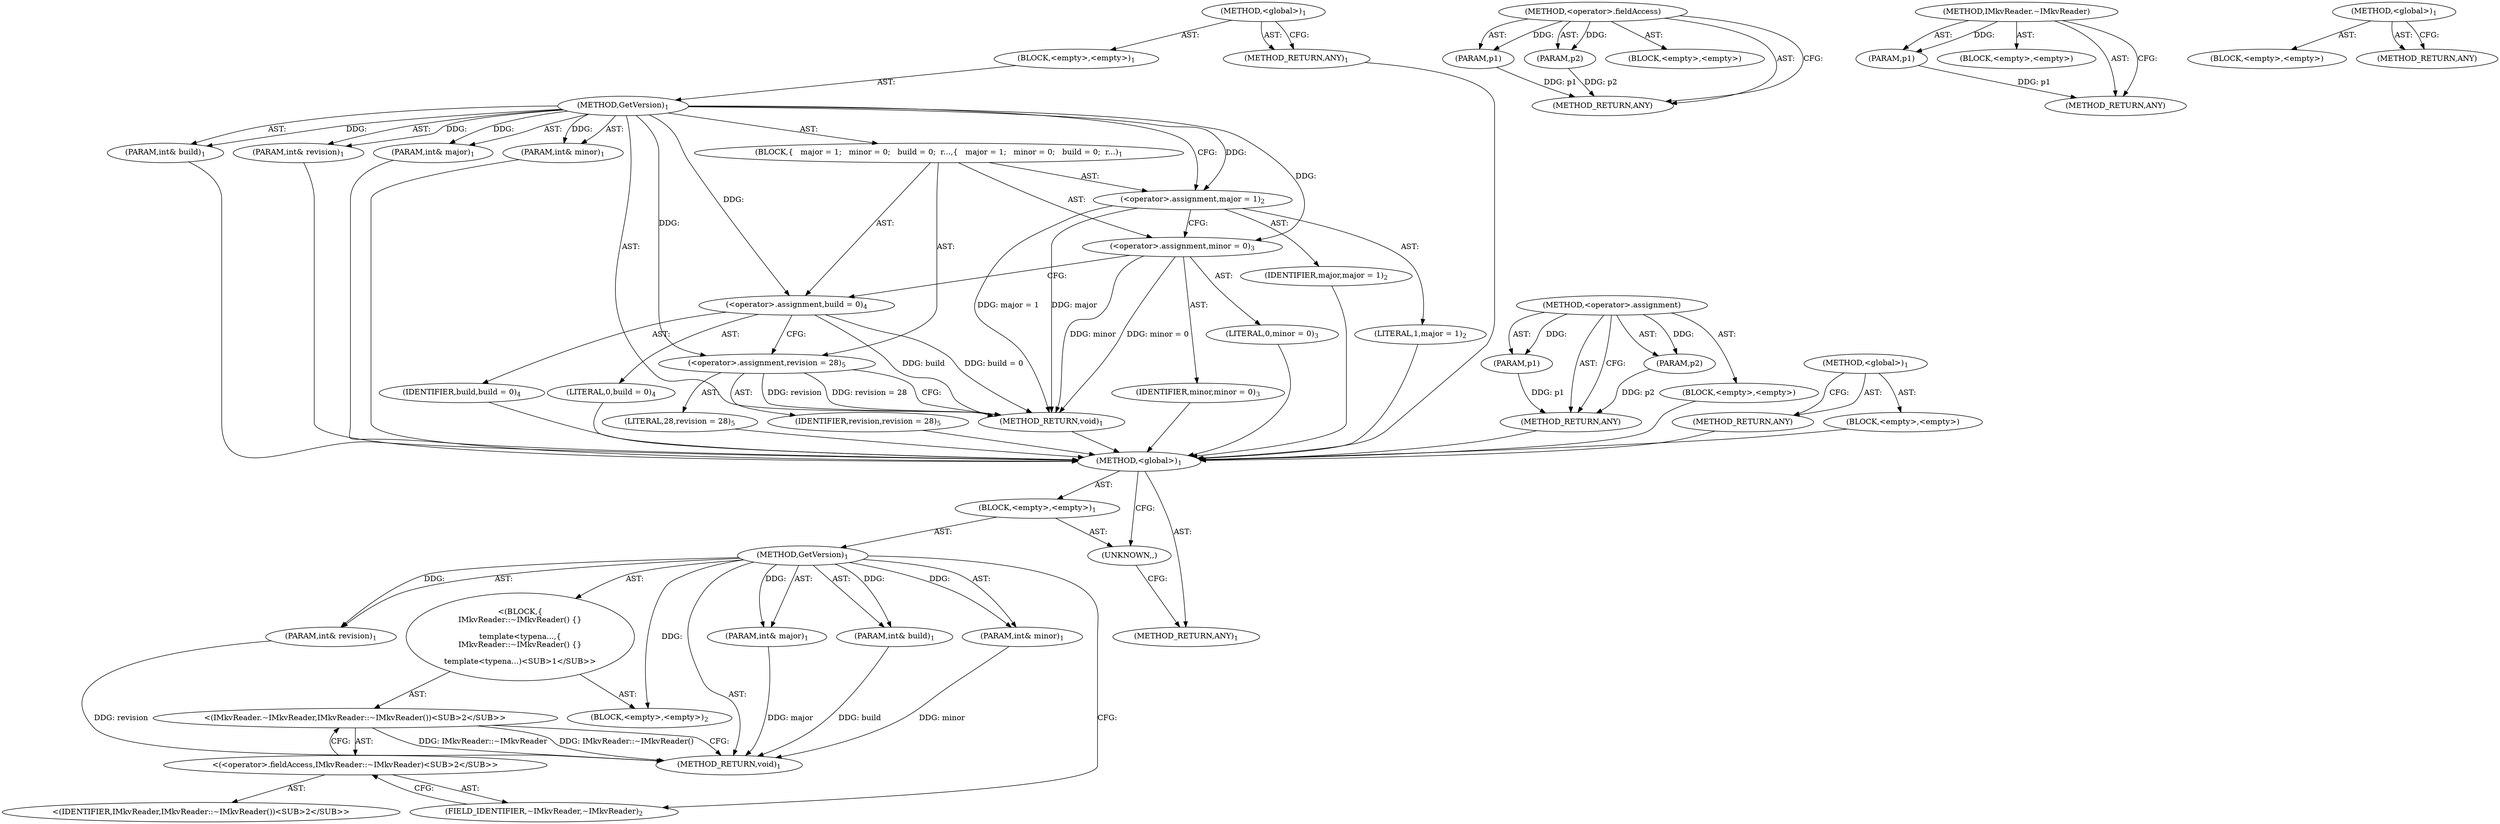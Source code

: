 digraph "&lt;global&gt;" {
vulnerable_6 [label=<(METHOD,&lt;global&gt;)<SUB>1</SUB>>];
vulnerable_7 [label=<(BLOCK,&lt;empty&gt;,&lt;empty&gt;)<SUB>1</SUB>>];
vulnerable_8 [label=<(METHOD,GetVersion)<SUB>1</SUB>>];
vulnerable_9 [label=<(PARAM,int&amp; major)<SUB>1</SUB>>];
vulnerable_10 [label=<(PARAM,int&amp; minor)<SUB>1</SUB>>];
vulnerable_11 [label=<(PARAM,int&amp; build)<SUB>1</SUB>>];
vulnerable_12 [label=<(PARAM,int&amp; revision)<SUB>1</SUB>>];
vulnerable_13 [label=<(BLOCK,{
   major = 1;
   minor = 0;
   build = 0;
  r...,{
   major = 1;
   minor = 0;
   build = 0;
  r...)<SUB>1</SUB>>];
vulnerable_14 [label=<(&lt;operator&gt;.assignment,major = 1)<SUB>2</SUB>>];
vulnerable_15 [label=<(IDENTIFIER,major,major = 1)<SUB>2</SUB>>];
vulnerable_16 [label=<(LITERAL,1,major = 1)<SUB>2</SUB>>];
vulnerable_17 [label=<(&lt;operator&gt;.assignment,minor = 0)<SUB>3</SUB>>];
vulnerable_18 [label=<(IDENTIFIER,minor,minor = 0)<SUB>3</SUB>>];
vulnerable_19 [label=<(LITERAL,0,minor = 0)<SUB>3</SUB>>];
vulnerable_20 [label=<(&lt;operator&gt;.assignment,build = 0)<SUB>4</SUB>>];
vulnerable_21 [label=<(IDENTIFIER,build,build = 0)<SUB>4</SUB>>];
vulnerable_22 [label=<(LITERAL,0,build = 0)<SUB>4</SUB>>];
vulnerable_23 [label=<(&lt;operator&gt;.assignment,revision = 28)<SUB>5</SUB>>];
vulnerable_24 [label=<(IDENTIFIER,revision,revision = 28)<SUB>5</SUB>>];
vulnerable_25 [label=<(LITERAL,28,revision = 28)<SUB>5</SUB>>];
vulnerable_26 [label=<(METHOD_RETURN,void)<SUB>1</SUB>>];
vulnerable_28 [label=<(METHOD_RETURN,ANY)<SUB>1</SUB>>];
vulnerable_43 [label=<(METHOD,&lt;operator&gt;.assignment)>];
vulnerable_44 [label=<(PARAM,p1)>];
vulnerable_45 [label=<(PARAM,p2)>];
vulnerable_46 [label=<(BLOCK,&lt;empty&gt;,&lt;empty&gt;)>];
vulnerable_47 [label=<(METHOD_RETURN,ANY)>];
vulnerable_37 [label=<(METHOD,&lt;global&gt;)<SUB>1</SUB>>];
vulnerable_38 [label=<(BLOCK,&lt;empty&gt;,&lt;empty&gt;)>];
vulnerable_39 [label=<(METHOD_RETURN,ANY)>];
fixed_6 [label=<(METHOD,&lt;global&gt;)<SUB>1</SUB>>];
fixed_7 [label=<(BLOCK,&lt;empty&gt;,&lt;empty&gt;)<SUB>1</SUB>>];
fixed_8 [label=<(METHOD,GetVersion)<SUB>1</SUB>>];
fixed_9 [label=<(PARAM,int&amp; major)<SUB>1</SUB>>];
fixed_10 [label=<(PARAM,int&amp; minor)<SUB>1</SUB>>];
fixed_11 [label=<(PARAM,int&amp; build)<SUB>1</SUB>>];
fixed_12 [label=<(PARAM,int&amp; revision)<SUB>1</SUB>>];
fixed_13 [label="<(BLOCK,{
IMkvReader::~IMkvReader() {}

template&lt;typena...,{
IMkvReader::~IMkvReader() {}

template&lt;typena...)<SUB>1</SUB>>"];
fixed_14 [label="<(IMkvReader.~IMkvReader,IMkvReader::~IMkvReader())<SUB>2</SUB>>"];
fixed_15 [label="<(&lt;operator&gt;.fieldAccess,IMkvReader::~IMkvReader)<SUB>2</SUB>>"];
fixed_16 [label="<(IDENTIFIER,IMkvReader,IMkvReader::~IMkvReader())<SUB>2</SUB>>"];
fixed_17 [label=<(FIELD_IDENTIFIER,~IMkvReader,~IMkvReader)<SUB>2</SUB>>];
fixed_18 [label=<(BLOCK,&lt;empty&gt;,&lt;empty&gt;)<SUB>2</SUB>>];
fixed_19 [label=<(METHOD_RETURN,void)<SUB>1</SUB>>];
fixed_21 [label=<(UNKNOWN,,)>];
fixed_22 [label=<(METHOD_RETURN,ANY)<SUB>1</SUB>>];
fixed_41 [label=<(METHOD,&lt;operator&gt;.fieldAccess)>];
fixed_42 [label=<(PARAM,p1)>];
fixed_43 [label=<(PARAM,p2)>];
fixed_44 [label=<(BLOCK,&lt;empty&gt;,&lt;empty&gt;)>];
fixed_45 [label=<(METHOD_RETURN,ANY)>];
fixed_37 [label=<(METHOD,IMkvReader.~IMkvReader)>];
fixed_38 [label=<(PARAM,p1)>];
fixed_39 [label=<(BLOCK,&lt;empty&gt;,&lt;empty&gt;)>];
fixed_40 [label=<(METHOD_RETURN,ANY)>];
fixed_31 [label=<(METHOD,&lt;global&gt;)<SUB>1</SUB>>];
fixed_32 [label=<(BLOCK,&lt;empty&gt;,&lt;empty&gt;)>];
fixed_33 [label=<(METHOD_RETURN,ANY)>];
vulnerable_6 -> vulnerable_7  [key=0, label="AST: "];
vulnerable_6 -> vulnerable_28  [key=0, label="AST: "];
vulnerable_6 -> vulnerable_28  [key=1, label="CFG: "];
vulnerable_7 -> vulnerable_8  [key=0, label="AST: "];
vulnerable_8 -> vulnerable_9  [key=0, label="AST: "];
vulnerable_8 -> vulnerable_9  [key=1, label="DDG: "];
vulnerable_8 -> vulnerable_10  [key=0, label="AST: "];
vulnerable_8 -> vulnerable_10  [key=1, label="DDG: "];
vulnerable_8 -> vulnerable_11  [key=0, label="AST: "];
vulnerable_8 -> vulnerable_11  [key=1, label="DDG: "];
vulnerable_8 -> vulnerable_12  [key=0, label="AST: "];
vulnerable_8 -> vulnerable_12  [key=1, label="DDG: "];
vulnerable_8 -> vulnerable_13  [key=0, label="AST: "];
vulnerable_8 -> vulnerable_26  [key=0, label="AST: "];
vulnerable_8 -> vulnerable_14  [key=0, label="CFG: "];
vulnerable_8 -> vulnerable_14  [key=1, label="DDG: "];
vulnerable_8 -> vulnerable_17  [key=0, label="DDG: "];
vulnerable_8 -> vulnerable_20  [key=0, label="DDG: "];
vulnerable_8 -> vulnerable_23  [key=0, label="DDG: "];
vulnerable_9 -> fixed_6  [key=0];
vulnerable_10 -> fixed_6  [key=0];
vulnerable_11 -> fixed_6  [key=0];
vulnerable_12 -> fixed_6  [key=0];
vulnerable_13 -> vulnerable_14  [key=0, label="AST: "];
vulnerable_13 -> vulnerable_17  [key=0, label="AST: "];
vulnerable_13 -> vulnerable_20  [key=0, label="AST: "];
vulnerable_13 -> vulnerable_23  [key=0, label="AST: "];
vulnerable_14 -> vulnerable_15  [key=0, label="AST: "];
vulnerable_14 -> vulnerable_16  [key=0, label="AST: "];
vulnerable_14 -> vulnerable_17  [key=0, label="CFG: "];
vulnerable_14 -> vulnerable_26  [key=0, label="DDG: major"];
vulnerable_14 -> vulnerable_26  [key=1, label="DDG: major = 1"];
vulnerable_15 -> fixed_6  [key=0];
vulnerable_16 -> fixed_6  [key=0];
vulnerable_17 -> vulnerable_18  [key=0, label="AST: "];
vulnerable_17 -> vulnerable_19  [key=0, label="AST: "];
vulnerable_17 -> vulnerable_20  [key=0, label="CFG: "];
vulnerable_17 -> vulnerable_26  [key=0, label="DDG: minor"];
vulnerable_17 -> vulnerable_26  [key=1, label="DDG: minor = 0"];
vulnerable_18 -> fixed_6  [key=0];
vulnerable_19 -> fixed_6  [key=0];
vulnerable_20 -> vulnerable_21  [key=0, label="AST: "];
vulnerable_20 -> vulnerable_22  [key=0, label="AST: "];
vulnerable_20 -> vulnerable_23  [key=0, label="CFG: "];
vulnerable_20 -> vulnerable_26  [key=0, label="DDG: build"];
vulnerable_20 -> vulnerable_26  [key=1, label="DDG: build = 0"];
vulnerable_21 -> fixed_6  [key=0];
vulnerable_22 -> fixed_6  [key=0];
vulnerable_23 -> vulnerable_24  [key=0, label="AST: "];
vulnerable_23 -> vulnerable_25  [key=0, label="AST: "];
vulnerable_23 -> vulnerable_26  [key=0, label="CFG: "];
vulnerable_23 -> vulnerable_26  [key=1, label="DDG: revision"];
vulnerable_23 -> vulnerable_26  [key=2, label="DDG: revision = 28"];
vulnerable_24 -> fixed_6  [key=0];
vulnerable_25 -> fixed_6  [key=0];
vulnerable_26 -> fixed_6  [key=0];
vulnerable_28 -> fixed_6  [key=0];
vulnerable_43 -> vulnerable_44  [key=0, label="AST: "];
vulnerable_43 -> vulnerable_44  [key=1, label="DDG: "];
vulnerable_43 -> vulnerable_46  [key=0, label="AST: "];
vulnerable_43 -> vulnerable_45  [key=0, label="AST: "];
vulnerable_43 -> vulnerable_45  [key=1, label="DDG: "];
vulnerable_43 -> vulnerable_47  [key=0, label="AST: "];
vulnerable_43 -> vulnerable_47  [key=1, label="CFG: "];
vulnerable_44 -> vulnerable_47  [key=0, label="DDG: p1"];
vulnerable_45 -> vulnerable_47  [key=0, label="DDG: p2"];
vulnerable_46 -> fixed_6  [key=0];
vulnerable_47 -> fixed_6  [key=0];
vulnerable_37 -> vulnerable_38  [key=0, label="AST: "];
vulnerable_37 -> vulnerable_39  [key=0, label="AST: "];
vulnerable_37 -> vulnerable_39  [key=1, label="CFG: "];
vulnerable_38 -> fixed_6  [key=0];
vulnerable_39 -> fixed_6  [key=0];
fixed_6 -> fixed_7  [key=0, label="AST: "];
fixed_6 -> fixed_22  [key=0, label="AST: "];
fixed_6 -> fixed_21  [key=0, label="CFG: "];
fixed_7 -> fixed_8  [key=0, label="AST: "];
fixed_7 -> fixed_21  [key=0, label="AST: "];
fixed_8 -> fixed_9  [key=0, label="AST: "];
fixed_8 -> fixed_9  [key=1, label="DDG: "];
fixed_8 -> fixed_10  [key=0, label="AST: "];
fixed_8 -> fixed_10  [key=1, label="DDG: "];
fixed_8 -> fixed_11  [key=0, label="AST: "];
fixed_8 -> fixed_11  [key=1, label="DDG: "];
fixed_8 -> fixed_12  [key=0, label="AST: "];
fixed_8 -> fixed_12  [key=1, label="DDG: "];
fixed_8 -> fixed_13  [key=0, label="AST: "];
fixed_8 -> fixed_19  [key=0, label="AST: "];
fixed_8 -> fixed_17  [key=0, label="CFG: "];
fixed_8 -> fixed_18  [key=0, label="DDG: "];
fixed_9 -> fixed_19  [key=0, label="DDG: major"];
fixed_10 -> fixed_19  [key=0, label="DDG: minor"];
fixed_11 -> fixed_19  [key=0, label="DDG: build"];
fixed_12 -> fixed_19  [key=0, label="DDG: revision"];
fixed_13 -> fixed_14  [key=0, label="AST: "];
fixed_13 -> fixed_18  [key=0, label="AST: "];
fixed_14 -> fixed_15  [key=0, label="AST: "];
fixed_14 -> fixed_19  [key=0, label="CFG: "];
fixed_14 -> fixed_19  [key=1, label="DDG: IMkvReader::~IMkvReader"];
fixed_14 -> fixed_19  [key=2, label="DDG: IMkvReader::~IMkvReader()"];
fixed_15 -> fixed_16  [key=0, label="AST: "];
fixed_15 -> fixed_17  [key=0, label="AST: "];
fixed_15 -> fixed_14  [key=0, label="CFG: "];
fixed_17 -> fixed_15  [key=0, label="CFG: "];
fixed_21 -> fixed_22  [key=0, label="CFG: "];
fixed_41 -> fixed_42  [key=0, label="AST: "];
fixed_41 -> fixed_42  [key=1, label="DDG: "];
fixed_41 -> fixed_44  [key=0, label="AST: "];
fixed_41 -> fixed_43  [key=0, label="AST: "];
fixed_41 -> fixed_43  [key=1, label="DDG: "];
fixed_41 -> fixed_45  [key=0, label="AST: "];
fixed_41 -> fixed_45  [key=1, label="CFG: "];
fixed_42 -> fixed_45  [key=0, label="DDG: p1"];
fixed_43 -> fixed_45  [key=0, label="DDG: p2"];
fixed_37 -> fixed_38  [key=0, label="AST: "];
fixed_37 -> fixed_38  [key=1, label="DDG: "];
fixed_37 -> fixed_39  [key=0, label="AST: "];
fixed_37 -> fixed_40  [key=0, label="AST: "];
fixed_37 -> fixed_40  [key=1, label="CFG: "];
fixed_38 -> fixed_40  [key=0, label="DDG: p1"];
fixed_31 -> fixed_32  [key=0, label="AST: "];
fixed_31 -> fixed_33  [key=0, label="AST: "];
fixed_31 -> fixed_33  [key=1, label="CFG: "];
}

